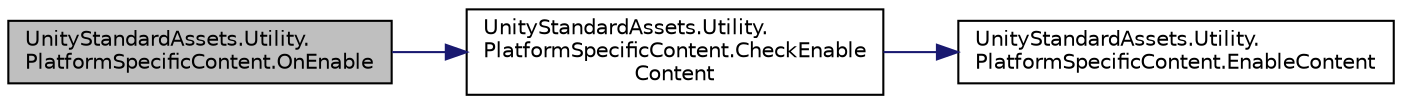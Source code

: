 digraph "UnityStandardAssets.Utility.PlatformSpecificContent.OnEnable"
{
 // LATEX_PDF_SIZE
  edge [fontname="Helvetica",fontsize="10",labelfontname="Helvetica",labelfontsize="10"];
  node [fontname="Helvetica",fontsize="10",shape=record];
  rankdir="LR";
  Node3 [label="UnityStandardAssets.Utility.\lPlatformSpecificContent.OnEnable",height=0.2,width=0.4,color="black", fillcolor="grey75", style="filled", fontcolor="black",tooltip=" "];
  Node3 -> Node4 [color="midnightblue",fontsize="10",style="solid",fontname="Helvetica"];
  Node4 [label="UnityStandardAssets.Utility.\lPlatformSpecificContent.CheckEnable\lContent",height=0.2,width=0.4,color="black", fillcolor="white", style="filled",URL="$class_unity_standard_assets_1_1_utility_1_1_platform_specific_content.html#a1f73bb31cebcd7c1fe29b89ae0ba71c2",tooltip=" "];
  Node4 -> Node5 [color="midnightblue",fontsize="10",style="solid",fontname="Helvetica"];
  Node5 [label="UnityStandardAssets.Utility.\lPlatformSpecificContent.EnableContent",height=0.2,width=0.4,color="black", fillcolor="white", style="filled",URL="$class_unity_standard_assets_1_1_utility_1_1_platform_specific_content.html#ab9e4d51436b91d63493118402958043b",tooltip=" "];
}
